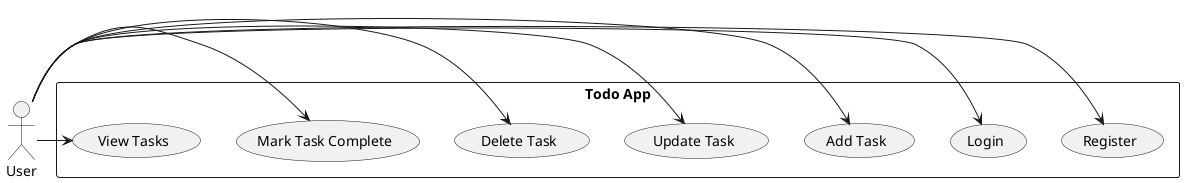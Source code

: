 @startuml

actor User

rectangle "Todo App" {
  usecase "Register" as UC1
  usecase "Login" as UC2
  usecase "Add Task" as UC3
  usecase "Update Task" as UC4
  usecase "Delete Task" as UC5
  usecase "Mark Task Complete" as UC6
  usecase "View Tasks" as UC7
}

User -> UC1
User -> UC2
User -> UC3
User -> UC4
User -> UC5
User -> UC6
User -> UC7

@enduml
